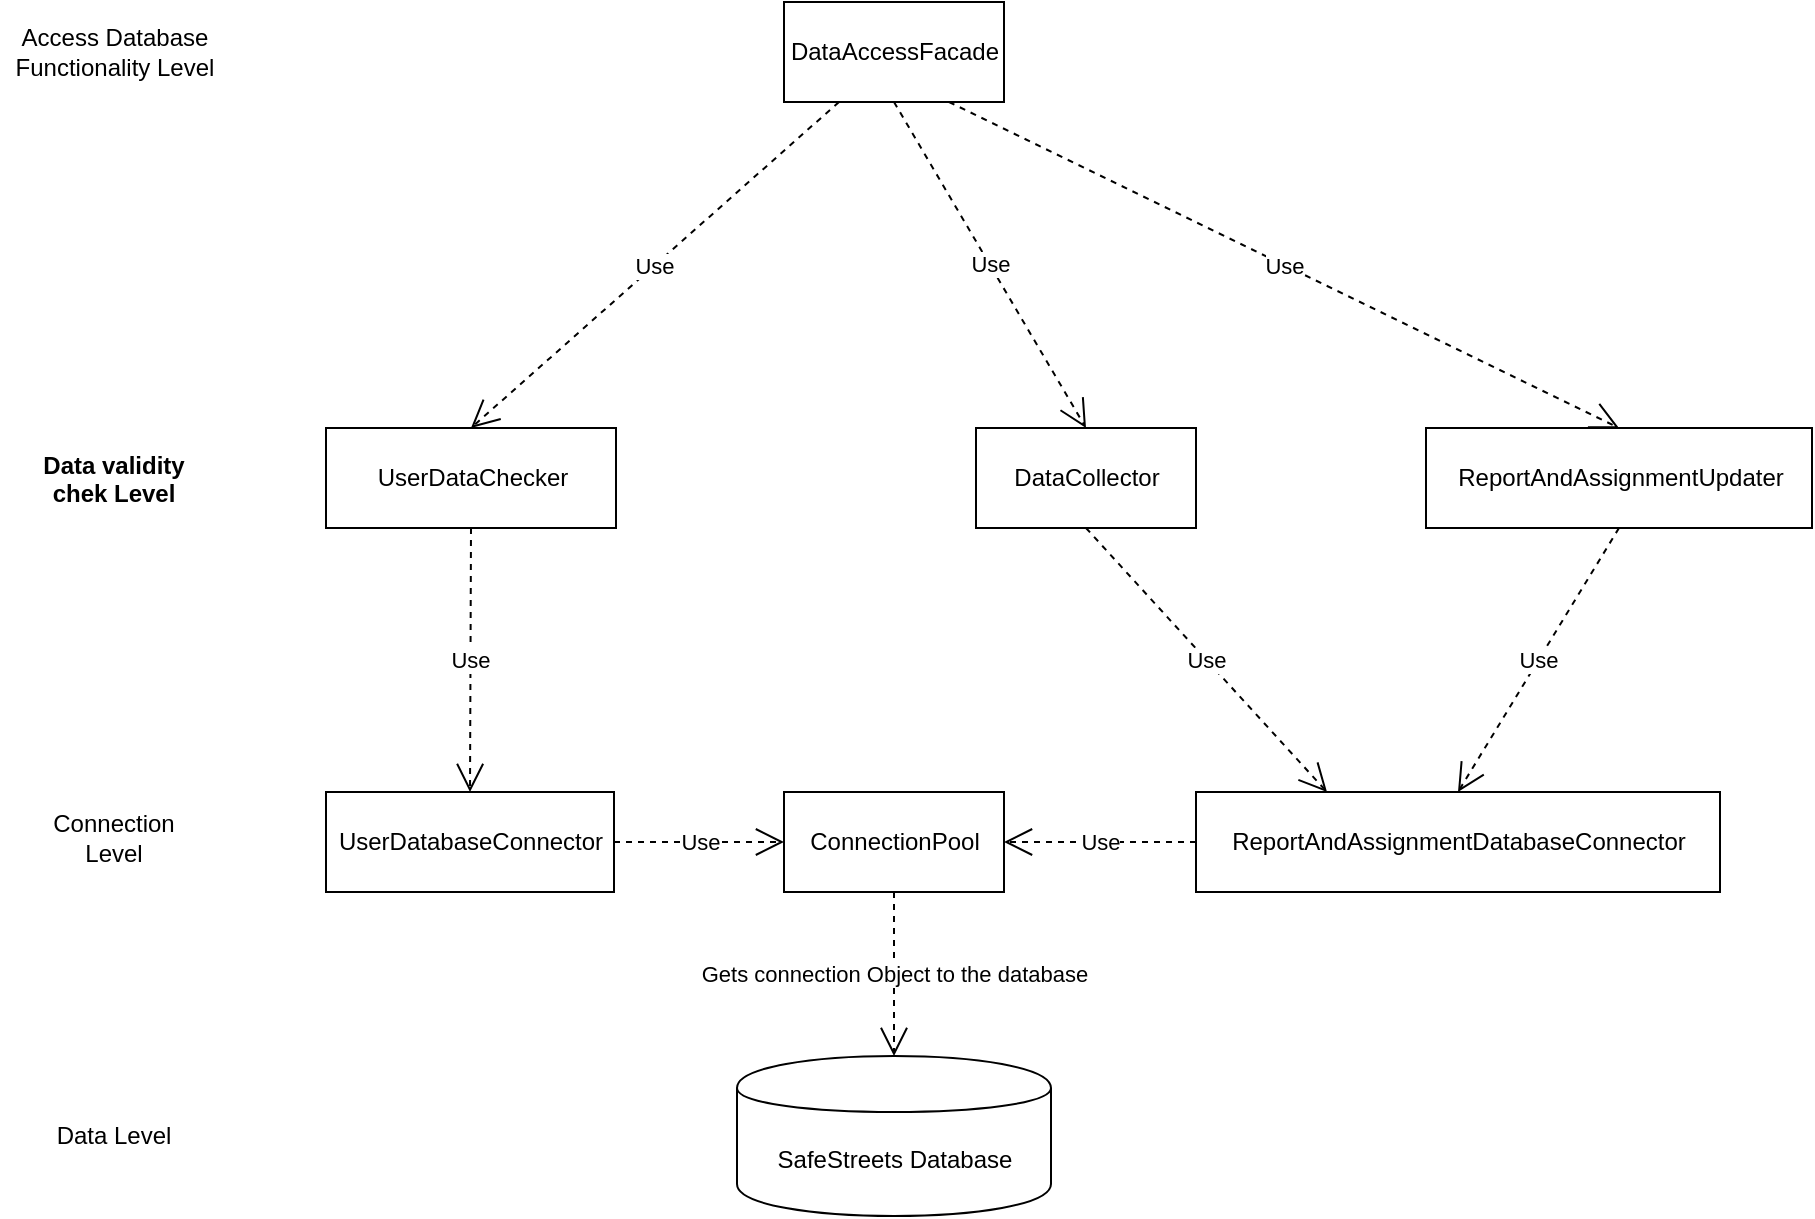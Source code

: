 <mxfile version="12.5.1" type="device"><diagram id="C5RBs43oDa-KdzZeNtuy" name="Page-1"><mxGraphModel dx="2047" dy="600" grid="0" gridSize="10" guides="1" tooltips="1" connect="1" arrows="1" fold="1" page="1" pageScale="1" pageWidth="827" pageHeight="1169" math="0" shadow="0"><root><mxCell id="WIyWlLk6GJQsqaUBKTNV-0"/><mxCell id="WIyWlLk6GJQsqaUBKTNV-1" parent="WIyWlLk6GJQsqaUBKTNV-0"/><mxCell id="3Vdmw7JMXBzf_SMA9xqQ-4" value="SafeStreets Database" style="shape=cylinder;whiteSpace=wrap;html=1;boundedLbl=1;backgroundOutline=1;" vertex="1" parent="WIyWlLk6GJQsqaUBKTNV-1"><mxGeometry x="301.5" y="1003" width="157" height="80" as="geometry"/></mxCell><mxCell id="3Vdmw7JMXBzf_SMA9xqQ-5" value="UserDatabaseConnector" style="html=1;" vertex="1" parent="WIyWlLk6GJQsqaUBKTNV-1"><mxGeometry x="96" y="871" width="144" height="50" as="geometry"/></mxCell><mxCell id="3Vdmw7JMXBzf_SMA9xqQ-7" value="ReportAndAssignmentDatabaseConnector" style="html=1;" vertex="1" parent="WIyWlLk6GJQsqaUBKTNV-1"><mxGeometry x="531" y="871" width="262" height="50" as="geometry"/></mxCell><mxCell id="3Vdmw7JMXBzf_SMA9xqQ-8" value="ConnectionPool" style="html=1;" vertex="1" parent="WIyWlLk6GJQsqaUBKTNV-1"><mxGeometry x="325" y="871" width="110" height="50" as="geometry"/></mxCell><mxCell id="3Vdmw7JMXBzf_SMA9xqQ-10" value="Use" style="endArrow=open;endSize=12;dashed=1;html=1;exitX=1;exitY=0.5;exitDx=0;exitDy=0;entryX=0;entryY=0.5;entryDx=0;entryDy=0;" edge="1" parent="WIyWlLk6GJQsqaUBKTNV-1" source="3Vdmw7JMXBzf_SMA9xqQ-5" target="3Vdmw7JMXBzf_SMA9xqQ-8"><mxGeometry width="160" relative="1" as="geometry"><mxPoint x="96" y="1098" as="sourcePoint"/><mxPoint x="256" y="1098" as="targetPoint"/></mxGeometry></mxCell><mxCell id="3Vdmw7JMXBzf_SMA9xqQ-11" value="Use" style="endArrow=open;endSize=12;dashed=1;html=1;exitX=0;exitY=0.5;exitDx=0;exitDy=0;entryX=1;entryY=0.5;entryDx=0;entryDy=0;" edge="1" parent="WIyWlLk6GJQsqaUBKTNV-1" source="3Vdmw7JMXBzf_SMA9xqQ-7" target="3Vdmw7JMXBzf_SMA9xqQ-8"><mxGeometry width="160" relative="1" as="geometry"><mxPoint x="96" y="1098" as="sourcePoint"/><mxPoint x="256" y="1098" as="targetPoint"/></mxGeometry></mxCell><mxCell id="3Vdmw7JMXBzf_SMA9xqQ-12" value="Gets connection Object to the database" style="endArrow=open;endSize=12;dashed=1;html=1;exitX=0.5;exitY=1;exitDx=0;exitDy=0;entryX=0.5;entryY=0;entryDx=0;entryDy=0;" edge="1" parent="WIyWlLk6GJQsqaUBKTNV-1" source="3Vdmw7JMXBzf_SMA9xqQ-8" target="3Vdmw7JMXBzf_SMA9xqQ-4"><mxGeometry width="160" relative="1" as="geometry"><mxPoint x="96" y="1098" as="sourcePoint"/><mxPoint x="256" y="1098" as="targetPoint"/></mxGeometry></mxCell><mxCell id="3Vdmw7JMXBzf_SMA9xqQ-14" value="UserDataChecker" style="html=1;" vertex="1" parent="WIyWlLk6GJQsqaUBKTNV-1"><mxGeometry x="96" y="689" width="145" height="50" as="geometry"/></mxCell><mxCell id="3Vdmw7JMXBzf_SMA9xqQ-15" value="Connection Level&lt;br&gt;" style="text;html=1;strokeColor=none;fillColor=none;align=center;verticalAlign=middle;whiteSpace=wrap;rounded=0;" vertex="1" parent="WIyWlLk6GJQsqaUBKTNV-1"><mxGeometry x="-49" y="874" width="78" height="39" as="geometry"/></mxCell><mxCell id="3Vdmw7JMXBzf_SMA9xqQ-18" value="Data Level" style="text;html=1;strokeColor=none;fillColor=none;align=center;verticalAlign=middle;whiteSpace=wrap;rounded=0;" vertex="1" parent="WIyWlLk6GJQsqaUBKTNV-1"><mxGeometry x="-47" y="1024.5" width="74" height="37" as="geometry"/></mxCell><mxCell id="3Vdmw7JMXBzf_SMA9xqQ-19" value="DataCollector" style="html=1;" vertex="1" parent="WIyWlLk6GJQsqaUBKTNV-1"><mxGeometry x="421" y="689" width="110" height="50" as="geometry"/></mxCell><mxCell id="3Vdmw7JMXBzf_SMA9xqQ-20" value="ReportAndAssignmentUpdater" style="html=1;" vertex="1" parent="WIyWlLk6GJQsqaUBKTNV-1"><mxGeometry x="646" y="689" width="193" height="50" as="geometry"/></mxCell><mxCell id="3Vdmw7JMXBzf_SMA9xqQ-22" value="Use" style="endArrow=open;endSize=12;dashed=1;html=1;exitX=0.5;exitY=1;exitDx=0;exitDy=0;entryX=0.5;entryY=0;entryDx=0;entryDy=0;" edge="1" parent="WIyWlLk6GJQsqaUBKTNV-1" source="3Vdmw7JMXBzf_SMA9xqQ-14" target="3Vdmw7JMXBzf_SMA9xqQ-5"><mxGeometry width="160" relative="1" as="geometry"><mxPoint x="11" y="1104" as="sourcePoint"/><mxPoint x="171" y="1104" as="targetPoint"/></mxGeometry></mxCell><mxCell id="3Vdmw7JMXBzf_SMA9xqQ-23" value="Use" style="endArrow=open;endSize=12;dashed=1;html=1;exitX=0.5;exitY=1;exitDx=0;exitDy=0;entryX=0.25;entryY=0;entryDx=0;entryDy=0;" edge="1" parent="WIyWlLk6GJQsqaUBKTNV-1" source="3Vdmw7JMXBzf_SMA9xqQ-19" target="3Vdmw7JMXBzf_SMA9xqQ-7"><mxGeometry width="160" relative="1" as="geometry"><mxPoint x="11" y="1104" as="sourcePoint"/><mxPoint x="171" y="1104" as="targetPoint"/></mxGeometry></mxCell><mxCell id="3Vdmw7JMXBzf_SMA9xqQ-24" value="Use" style="endArrow=open;endSize=12;dashed=1;html=1;exitX=0.5;exitY=1;exitDx=0;exitDy=0;entryX=0.5;entryY=0;entryDx=0;entryDy=0;" edge="1" parent="WIyWlLk6GJQsqaUBKTNV-1" source="3Vdmw7JMXBzf_SMA9xqQ-20" target="3Vdmw7JMXBzf_SMA9xqQ-7"><mxGeometry width="160" relative="1" as="geometry"><mxPoint x="11" y="1104" as="sourcePoint"/><mxPoint x="171" y="1104" as="targetPoint"/></mxGeometry></mxCell><mxCell id="3Vdmw7JMXBzf_SMA9xqQ-26" value="Data validity&#10;chek Level" style="text;align=center;fontStyle=1;verticalAlign=middle;spacingLeft=3;spacingRight=3;strokeColor=none;rotatable=0;points=[[0,0.5],[1,0.5]];portConstraint=eastwest;" vertex="1" parent="WIyWlLk6GJQsqaUBKTNV-1"><mxGeometry x="-54.5" y="698" width="89" height="32" as="geometry"/></mxCell><mxCell id="3Vdmw7JMXBzf_SMA9xqQ-27" value="DataAccessFacade" style="html=1;" vertex="1" parent="WIyWlLk6GJQsqaUBKTNV-1"><mxGeometry x="325" y="476" width="110" height="50" as="geometry"/></mxCell><mxCell id="3Vdmw7JMXBzf_SMA9xqQ-28" value="Use" style="endArrow=open;endSize=12;dashed=1;html=1;exitX=0.25;exitY=1;exitDx=0;exitDy=0;entryX=0.5;entryY=0;entryDx=0;entryDy=0;" edge="1" parent="WIyWlLk6GJQsqaUBKTNV-1" source="3Vdmw7JMXBzf_SMA9xqQ-27" target="3Vdmw7JMXBzf_SMA9xqQ-14"><mxGeometry width="160" relative="1" as="geometry"><mxPoint x="-52" y="1104" as="sourcePoint"/><mxPoint x="108" y="1104" as="targetPoint"/></mxGeometry></mxCell><mxCell id="3Vdmw7JMXBzf_SMA9xqQ-32" value="Access Database Functionality Level" style="text;html=1;strokeColor=none;fillColor=none;align=center;verticalAlign=middle;whiteSpace=wrap;rounded=0;" vertex="1" parent="WIyWlLk6GJQsqaUBKTNV-1"><mxGeometry x="-66.5" y="479.5" width="113" height="43" as="geometry"/></mxCell><mxCell id="3Vdmw7JMXBzf_SMA9xqQ-33" value="Use" style="endArrow=open;endSize=12;dashed=1;html=1;exitX=0.5;exitY=1;exitDx=0;exitDy=0;entryX=0.5;entryY=0;entryDx=0;entryDy=0;" edge="1" parent="WIyWlLk6GJQsqaUBKTNV-1" source="3Vdmw7JMXBzf_SMA9xqQ-27" target="3Vdmw7JMXBzf_SMA9xqQ-19"><mxGeometry width="160" relative="1" as="geometry"><mxPoint x="-67" y="1104" as="sourcePoint"/><mxPoint x="93" y="1104" as="targetPoint"/></mxGeometry></mxCell><mxCell id="3Vdmw7JMXBzf_SMA9xqQ-34" value="Use" style="endArrow=open;endSize=12;dashed=1;html=1;exitX=0.75;exitY=1;exitDx=0;exitDy=0;entryX=0.5;entryY=0;entryDx=0;entryDy=0;" edge="1" parent="WIyWlLk6GJQsqaUBKTNV-1" source="3Vdmw7JMXBzf_SMA9xqQ-27" target="3Vdmw7JMXBzf_SMA9xqQ-20"><mxGeometry width="160" relative="1" as="geometry"><mxPoint x="-67" y="1104" as="sourcePoint"/><mxPoint x="93" y="1104" as="targetPoint"/></mxGeometry></mxCell></root></mxGraphModel></diagram></mxfile>